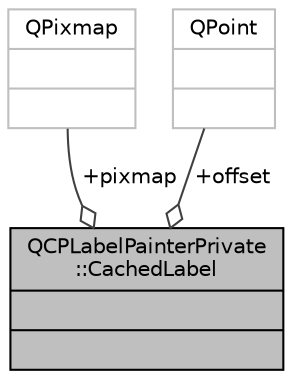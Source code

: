 digraph "QCPLabelPainterPrivate::CachedLabel"
{
 // LATEX_PDF_SIZE
  edge [fontname="Helvetica",fontsize="10",labelfontname="Helvetica",labelfontsize="10"];
  node [fontname="Helvetica",fontsize="10",shape=record];
  Node1 [label="{QCPLabelPainterPrivate\l::CachedLabel\n||}",height=0.2,width=0.4,color="black", fillcolor="grey75", style="filled", fontcolor="black",tooltip=" "];
  Node2 -> Node1 [color="grey25",fontsize="10",style="solid",label=" +pixmap" ,arrowhead="odiamond",fontname="Helvetica"];
  Node2 [label="{QPixmap\n||}",height=0.2,width=0.4,color="grey75", fillcolor="white", style="filled",tooltip=" "];
  Node3 -> Node1 [color="grey25",fontsize="10",style="solid",label=" +offset" ,arrowhead="odiamond",fontname="Helvetica"];
  Node3 [label="{QPoint\n||}",height=0.2,width=0.4,color="grey75", fillcolor="white", style="filled",tooltip=" "];
}
